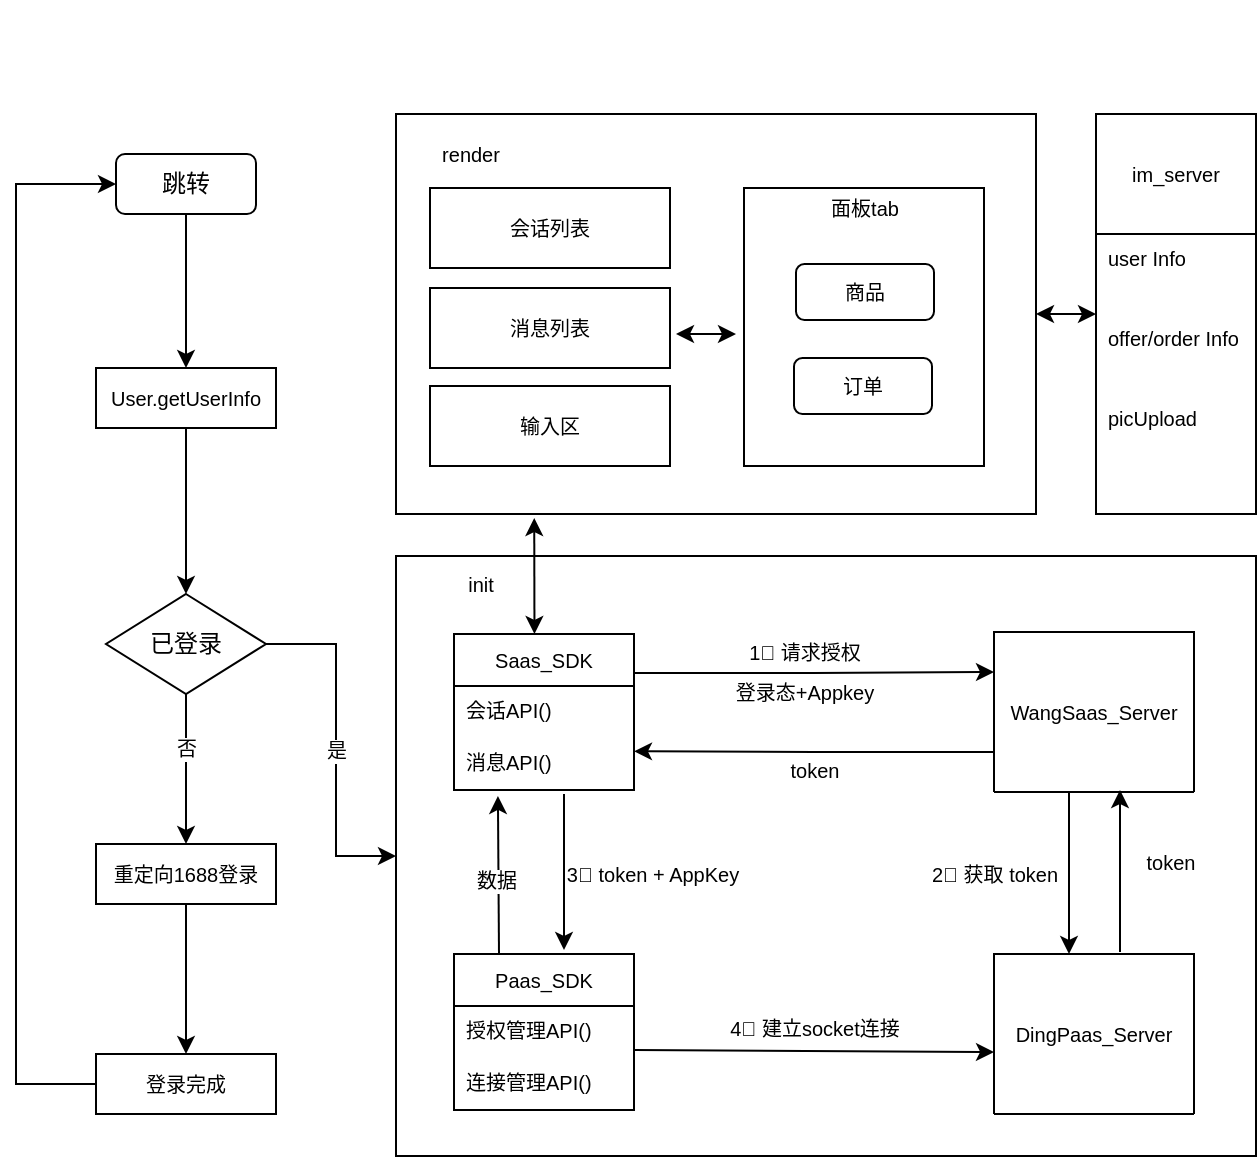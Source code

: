 <mxfile version="15.6.8" type="github">
  <diagram id="C5RBs43oDa-KdzZeNtuy" name="Page-1">
    <mxGraphModel dx="1909" dy="1843" grid="1" gridSize="10" guides="1" tooltips="1" connect="1" arrows="1" fold="1" page="1" pageScale="1" pageWidth="827" pageHeight="1169" math="0" shadow="0">
      <root>
        <mxCell id="WIyWlLk6GJQsqaUBKTNV-0" />
        <mxCell id="WIyWlLk6GJQsqaUBKTNV-1" parent="WIyWlLk6GJQsqaUBKTNV-0" />
        <mxCell id="YXzik1f7PwscXS3N-Eqh-58" value="" style="rounded=0;whiteSpace=wrap;html=1;fontFamily=Helvetica;fontSize=10;" vertex="1" parent="WIyWlLk6GJQsqaUBKTNV-1">
          <mxGeometry x="170" y="-60" width="320" height="200" as="geometry" />
        </mxCell>
        <mxCell id="YXzik1f7PwscXS3N-Eqh-54" value="" style="rounded=0;whiteSpace=wrap;html=1;fontFamily=Helvetica;fontSize=10;" vertex="1" parent="WIyWlLk6GJQsqaUBKTNV-1">
          <mxGeometry x="170" y="161" width="430" height="300" as="geometry" />
        </mxCell>
        <mxCell id="YXzik1f7PwscXS3N-Eqh-25" style="edgeStyle=orthogonalEdgeStyle;rounded=0;orthogonalLoop=1;jettySize=auto;html=1;exitX=0.5;exitY=1;exitDx=0;exitDy=0;entryX=0.5;entryY=0;entryDx=0;entryDy=0;fontSize=10;" edge="1" parent="WIyWlLk6GJQsqaUBKTNV-1" source="YXzik1f7PwscXS3N-Eqh-6" target="YXzik1f7PwscXS3N-Eqh-7">
          <mxGeometry relative="1" as="geometry" />
        </mxCell>
        <mxCell id="YXzik1f7PwscXS3N-Eqh-6" value="User.getUserInfo" style="rounded=0;whiteSpace=wrap;html=1;fontSize=10;" vertex="1" parent="WIyWlLk6GJQsqaUBKTNV-1">
          <mxGeometry x="20" y="67" width="90" height="30" as="geometry" />
        </mxCell>
        <mxCell id="YXzik1f7PwscXS3N-Eqh-12" style="edgeStyle=orthogonalEdgeStyle;rounded=0;orthogonalLoop=1;jettySize=auto;html=1;exitX=1;exitY=0.5;exitDx=0;exitDy=0;fontSize=10;entryX=0;entryY=0.5;entryDx=0;entryDy=0;" edge="1" parent="WIyWlLk6GJQsqaUBKTNV-1" source="YXzik1f7PwscXS3N-Eqh-7" target="YXzik1f7PwscXS3N-Eqh-54">
          <mxGeometry relative="1" as="geometry">
            <mxPoint x="160" y="302" as="targetPoint" />
            <Array as="points">
              <mxPoint x="140" y="205" />
              <mxPoint x="140" y="311" />
            </Array>
          </mxGeometry>
        </mxCell>
        <mxCell id="YXzik1f7PwscXS3N-Eqh-62" value="是" style="edgeLabel;html=1;align=center;verticalAlign=middle;resizable=0;points=[];fontSize=10;fontFamily=Helvetica;" vertex="1" connectable="0" parent="YXzik1f7PwscXS3N-Eqh-12">
          <mxGeometry x="-0.732" y="1" relative="1" as="geometry">
            <mxPoint x="12" y="54" as="offset" />
          </mxGeometry>
        </mxCell>
        <mxCell id="YXzik1f7PwscXS3N-Eqh-15" style="edgeStyle=orthogonalEdgeStyle;rounded=0;orthogonalLoop=1;jettySize=auto;html=1;exitX=0.5;exitY=1;exitDx=0;exitDy=0;entryX=0.5;entryY=0;entryDx=0;entryDy=0;fontSize=10;" edge="1" parent="WIyWlLk6GJQsqaUBKTNV-1" source="YXzik1f7PwscXS3N-Eqh-7" target="YXzik1f7PwscXS3N-Eqh-14">
          <mxGeometry relative="1" as="geometry" />
        </mxCell>
        <mxCell id="YXzik1f7PwscXS3N-Eqh-17" value="否" style="edgeLabel;html=1;align=center;verticalAlign=middle;resizable=0;points=[];fontSize=10;" vertex="1" connectable="0" parent="YXzik1f7PwscXS3N-Eqh-15">
          <mxGeometry x="-0.408" relative="1" as="geometry">
            <mxPoint y="5" as="offset" />
          </mxGeometry>
        </mxCell>
        <mxCell id="YXzik1f7PwscXS3N-Eqh-7" value="已登录" style="rhombus;whiteSpace=wrap;html=1;" vertex="1" parent="WIyWlLk6GJQsqaUBKTNV-1">
          <mxGeometry x="25" y="180" width="80" height="50" as="geometry" />
        </mxCell>
        <mxCell id="YXzik1f7PwscXS3N-Eqh-24" style="edgeStyle=orthogonalEdgeStyle;rounded=0;orthogonalLoop=1;jettySize=auto;html=1;exitX=0.5;exitY=1;exitDx=0;exitDy=0;entryX=0.5;entryY=0;entryDx=0;entryDy=0;fontSize=10;" edge="1" parent="WIyWlLk6GJQsqaUBKTNV-1" source="YXzik1f7PwscXS3N-Eqh-9" target="YXzik1f7PwscXS3N-Eqh-6">
          <mxGeometry relative="1" as="geometry" />
        </mxCell>
        <mxCell id="YXzik1f7PwscXS3N-Eqh-9" value="跳转" style="rounded=1;whiteSpace=wrap;html=1;" vertex="1" parent="WIyWlLk6GJQsqaUBKTNV-1">
          <mxGeometry x="30" y="-40" width="70" height="30" as="geometry" />
        </mxCell>
        <mxCell id="YXzik1f7PwscXS3N-Eqh-22" style="edgeStyle=orthogonalEdgeStyle;rounded=0;orthogonalLoop=1;jettySize=auto;html=1;exitX=0.5;exitY=1;exitDx=0;exitDy=0;entryX=0.5;entryY=0;entryDx=0;entryDy=0;fontSize=10;" edge="1" parent="WIyWlLk6GJQsqaUBKTNV-1" source="YXzik1f7PwscXS3N-Eqh-14" target="YXzik1f7PwscXS3N-Eqh-19">
          <mxGeometry relative="1" as="geometry" />
        </mxCell>
        <mxCell id="YXzik1f7PwscXS3N-Eqh-14" value="重定向1688登录" style="rounded=0;whiteSpace=wrap;html=1;fontSize=10;" vertex="1" parent="WIyWlLk6GJQsqaUBKTNV-1">
          <mxGeometry x="20" y="305" width="90" height="30" as="geometry" />
        </mxCell>
        <mxCell id="YXzik1f7PwscXS3N-Eqh-20" style="edgeStyle=orthogonalEdgeStyle;rounded=0;orthogonalLoop=1;jettySize=auto;html=1;exitX=0;exitY=0.5;exitDx=0;exitDy=0;entryX=0;entryY=0.5;entryDx=0;entryDy=0;fontSize=10;" edge="1" parent="WIyWlLk6GJQsqaUBKTNV-1" source="YXzik1f7PwscXS3N-Eqh-19" target="YXzik1f7PwscXS3N-Eqh-9">
          <mxGeometry relative="1" as="geometry">
            <Array as="points">
              <mxPoint x="-20" y="425" />
              <mxPoint x="-20" y="-25" />
            </Array>
          </mxGeometry>
        </mxCell>
        <mxCell id="YXzik1f7PwscXS3N-Eqh-19" value="登录完成" style="rounded=0;whiteSpace=wrap;html=1;fontSize=10;" vertex="1" parent="WIyWlLk6GJQsqaUBKTNV-1">
          <mxGeometry x="20" y="410" width="90" height="30" as="geometry" />
        </mxCell>
        <mxCell id="YXzik1f7PwscXS3N-Eqh-81" style="edgeStyle=none;rounded=0;orthogonalLoop=1;jettySize=auto;html=1;exitX=0.25;exitY=0;exitDx=0;exitDy=0;entryX=0.244;entryY=1.115;entryDx=0;entryDy=0;entryPerimeter=0;fontFamily=Helvetica;fontSize=10;" edge="1" parent="WIyWlLk6GJQsqaUBKTNV-1" source="YXzik1f7PwscXS3N-Eqh-27" target="YXzik1f7PwscXS3N-Eqh-36">
          <mxGeometry relative="1" as="geometry" />
        </mxCell>
        <mxCell id="YXzik1f7PwscXS3N-Eqh-82" value="数据" style="edgeLabel;html=1;align=center;verticalAlign=middle;resizable=0;points=[];fontSize=10;fontFamily=Helvetica;" vertex="1" connectable="0" parent="YXzik1f7PwscXS3N-Eqh-81">
          <mxGeometry x="-0.063" y="1" relative="1" as="geometry">
            <mxPoint as="offset" />
          </mxGeometry>
        </mxCell>
        <mxCell id="YXzik1f7PwscXS3N-Eqh-27" value="Paas_SDK" style="swimlane;fontStyle=0;childLayout=stackLayout;horizontal=1;startSize=26;fillColor=none;horizontalStack=0;resizeParent=1;resizeParentMax=0;resizeLast=0;collapsible=1;marginBottom=0;fontSize=10;" vertex="1" parent="WIyWlLk6GJQsqaUBKTNV-1">
          <mxGeometry x="199" y="360" width="90" height="78" as="geometry">
            <mxRectangle x="150" y="360" width="50" height="26" as="alternateBounds" />
          </mxGeometry>
        </mxCell>
        <mxCell id="YXzik1f7PwscXS3N-Eqh-28" value="授权管理API()" style="text;strokeColor=none;fillColor=none;align=left;verticalAlign=top;spacingLeft=4;spacingRight=4;overflow=hidden;rotatable=0;points=[[0,0.5],[1,0.5]];portConstraint=eastwest;fontSize=10;" vertex="1" parent="YXzik1f7PwscXS3N-Eqh-27">
          <mxGeometry y="26" width="90" height="26" as="geometry" />
        </mxCell>
        <mxCell id="YXzik1f7PwscXS3N-Eqh-29" value="连接管理API()" style="text;strokeColor=none;fillColor=none;align=left;verticalAlign=top;spacingLeft=4;spacingRight=4;overflow=hidden;rotatable=0;points=[[0,0.5],[1,0.5]];portConstraint=eastwest;fontSize=10;" vertex="1" parent="YXzik1f7PwscXS3N-Eqh-27">
          <mxGeometry y="52" width="90" height="26" as="geometry" />
        </mxCell>
        <mxCell id="YXzik1f7PwscXS3N-Eqh-44" style="edgeStyle=orthogonalEdgeStyle;rounded=0;orthogonalLoop=1;jettySize=auto;html=1;exitX=0.75;exitY=0;exitDx=0;exitDy=0;entryX=0.75;entryY=1;entryDx=0;entryDy=0;fontFamily=Helvetica;fontSize=10;" edge="1" parent="WIyWlLk6GJQsqaUBKTNV-1">
          <mxGeometry relative="1" as="geometry">
            <mxPoint x="532" y="359" as="sourcePoint" />
            <mxPoint x="532" y="278" as="targetPoint" />
          </mxGeometry>
        </mxCell>
        <mxCell id="YXzik1f7PwscXS3N-Eqh-31" value="DingPaas_Server" style="swimlane;fontStyle=0;childLayout=stackLayout;horizontal=1;startSize=80;fillColor=none;horizontalStack=0;resizeParent=1;resizeParentMax=0;resizeLast=0;collapsible=1;marginBottom=0;fontSize=10;" vertex="1" parent="WIyWlLk6GJQsqaUBKTNV-1">
          <mxGeometry x="469" y="360" width="100" height="80" as="geometry">
            <mxRectangle x="150" y="360" width="50" height="26" as="alternateBounds" />
          </mxGeometry>
        </mxCell>
        <mxCell id="YXzik1f7PwscXS3N-Eqh-39" style="edgeStyle=orthogonalEdgeStyle;rounded=0;orthogonalLoop=1;jettySize=auto;html=1;exitX=1;exitY=0.25;exitDx=0;exitDy=0;entryX=0;entryY=0.25;entryDx=0;entryDy=0;fontSize=10;" edge="1" parent="WIyWlLk6GJQsqaUBKTNV-1" source="YXzik1f7PwscXS3N-Eqh-34" target="YXzik1f7PwscXS3N-Eqh-37">
          <mxGeometry relative="1" as="geometry" />
        </mxCell>
        <mxCell id="YXzik1f7PwscXS3N-Eqh-34" value="Saas_SDK" style="swimlane;fontStyle=0;childLayout=stackLayout;horizontal=1;startSize=26;fillColor=none;horizontalStack=0;resizeParent=1;resizeParentMax=0;resizeLast=0;collapsible=1;marginBottom=0;fontSize=10;" vertex="1" parent="WIyWlLk6GJQsqaUBKTNV-1">
          <mxGeometry x="199" y="200" width="90" height="78" as="geometry">
            <mxRectangle x="150" y="360" width="50" height="26" as="alternateBounds" />
          </mxGeometry>
        </mxCell>
        <mxCell id="YXzik1f7PwscXS3N-Eqh-35" value="会话API()" style="text;strokeColor=none;fillColor=none;align=left;verticalAlign=top;spacingLeft=4;spacingRight=4;overflow=hidden;rotatable=0;points=[[0,0.5],[1,0.5]];portConstraint=eastwest;fontSize=10;" vertex="1" parent="YXzik1f7PwscXS3N-Eqh-34">
          <mxGeometry y="26" width="90" height="26" as="geometry" />
        </mxCell>
        <mxCell id="YXzik1f7PwscXS3N-Eqh-36" value="消息API()&#xa;" style="text;strokeColor=none;fillColor=none;align=left;verticalAlign=top;spacingLeft=4;spacingRight=4;overflow=hidden;rotatable=0;points=[[0,0.5],[1,0.5]];portConstraint=eastwest;fontSize=10;" vertex="1" parent="YXzik1f7PwscXS3N-Eqh-34">
          <mxGeometry y="52" width="90" height="26" as="geometry" />
        </mxCell>
        <mxCell id="YXzik1f7PwscXS3N-Eqh-42" style="edgeStyle=orthogonalEdgeStyle;rounded=0;orthogonalLoop=1;jettySize=auto;html=1;exitX=0.25;exitY=1;exitDx=0;exitDy=0;entryX=0.25;entryY=0;entryDx=0;entryDy=0;fontSize=10;" edge="1" parent="WIyWlLk6GJQsqaUBKTNV-1">
          <mxGeometry relative="1" as="geometry">
            <mxPoint x="506.5" y="279" as="sourcePoint" />
            <mxPoint x="506.5" y="360" as="targetPoint" />
          </mxGeometry>
        </mxCell>
        <mxCell id="YXzik1f7PwscXS3N-Eqh-46" style="edgeStyle=orthogonalEdgeStyle;rounded=0;orthogonalLoop=1;jettySize=auto;html=1;exitX=0;exitY=0.75;exitDx=0;exitDy=0;entryX=1;entryY=0.256;entryDx=0;entryDy=0;entryPerimeter=0;fontFamily=Helvetica;fontSize=10;" edge="1" parent="WIyWlLk6GJQsqaUBKTNV-1" source="YXzik1f7PwscXS3N-Eqh-37" target="YXzik1f7PwscXS3N-Eqh-36">
          <mxGeometry relative="1" as="geometry" />
        </mxCell>
        <mxCell id="YXzik1f7PwscXS3N-Eqh-37" value="WangSaas_Server" style="swimlane;fontStyle=0;childLayout=stackLayout;horizontal=1;startSize=80;fillColor=none;horizontalStack=0;resizeParent=1;resizeParentMax=0;resizeLast=0;collapsible=1;marginBottom=0;fontSize=10;" vertex="1" parent="WIyWlLk6GJQsqaUBKTNV-1">
          <mxGeometry x="469" y="199" width="100" height="80" as="geometry">
            <mxRectangle x="440" y="199" width="50" height="26" as="alternateBounds" />
          </mxGeometry>
        </mxCell>
        <mxCell id="YXzik1f7PwscXS3N-Eqh-40" value="1⃣️ 请求授权" style="text;html=1;align=center;verticalAlign=middle;resizable=0;points=[];autosize=1;strokeColor=none;fillColor=none;fontSize=10;" vertex="1" parent="WIyWlLk6GJQsqaUBKTNV-1">
          <mxGeometry x="339" y="199" width="70" height="20" as="geometry" />
        </mxCell>
        <mxCell id="YXzik1f7PwscXS3N-Eqh-41" value="登录态+Appkey" style="text;html=1;align=center;verticalAlign=middle;resizable=0;points=[];autosize=1;strokeColor=none;fillColor=none;fontSize=10;" vertex="1" parent="WIyWlLk6GJQsqaUBKTNV-1">
          <mxGeometry x="334" y="219" width="80" height="20" as="geometry" />
        </mxCell>
        <mxCell id="YXzik1f7PwscXS3N-Eqh-43" value="2⃣️ 获取 token" style="text;html=1;align=center;verticalAlign=middle;resizable=0;points=[];autosize=1;strokeColor=none;fillColor=none;fontSize=10;" vertex="1" parent="WIyWlLk6GJQsqaUBKTNV-1">
          <mxGeometry x="429" y="310" width="80" height="20" as="geometry" />
        </mxCell>
        <mxCell id="YXzik1f7PwscXS3N-Eqh-45" value="token&lt;br&gt;" style="text;html=1;align=center;verticalAlign=middle;resizable=0;points=[];autosize=1;strokeColor=none;fillColor=none;fontSize=10;fontFamily=Helvetica;" vertex="1" parent="WIyWlLk6GJQsqaUBKTNV-1">
          <mxGeometry x="537" y="304" width="40" height="20" as="geometry" />
        </mxCell>
        <mxCell id="YXzik1f7PwscXS3N-Eqh-47" value="token&lt;br&gt;" style="text;html=1;align=center;verticalAlign=middle;resizable=0;points=[];autosize=1;strokeColor=none;fillColor=none;fontSize=10;fontFamily=Helvetica;" vertex="1" parent="WIyWlLk6GJQsqaUBKTNV-1">
          <mxGeometry x="359" y="258" width="40" height="20" as="geometry" />
        </mxCell>
        <mxCell id="YXzik1f7PwscXS3N-Eqh-49" value="" style="edgeStyle=elbowEdgeStyle;elbow=vertical;endArrow=classic;html=1;rounded=0;fontFamily=Helvetica;fontSize=10;" edge="1" parent="WIyWlLk6GJQsqaUBKTNV-1">
          <mxGeometry width="50" height="50" relative="1" as="geometry">
            <mxPoint x="254" y="280" as="sourcePoint" />
            <mxPoint x="254" y="358" as="targetPoint" />
          </mxGeometry>
        </mxCell>
        <mxCell id="YXzik1f7PwscXS3N-Eqh-50" value="3⃣️ token + AppKey" style="text;html=1;align=center;verticalAlign=middle;resizable=0;points=[];autosize=1;strokeColor=none;fillColor=none;fontSize=10;fontFamily=Helvetica;" vertex="1" parent="WIyWlLk6GJQsqaUBKTNV-1">
          <mxGeometry x="248" y="310" width="100" height="20" as="geometry" />
        </mxCell>
        <mxCell id="YXzik1f7PwscXS3N-Eqh-51" style="edgeStyle=none;rounded=0;orthogonalLoop=1;jettySize=auto;html=1;exitX=1;exitY=0.5;exitDx=0;exitDy=0;entryX=0;entryY=0.5;entryDx=0;entryDy=0;fontFamily=Helvetica;fontSize=10;" edge="1" parent="WIyWlLk6GJQsqaUBKTNV-1">
          <mxGeometry relative="1" as="geometry">
            <mxPoint x="289" y="408" as="sourcePoint" />
            <mxPoint x="469" y="409" as="targetPoint" />
          </mxGeometry>
        </mxCell>
        <mxCell id="YXzik1f7PwscXS3N-Eqh-52" value="4⃣️ 建立socket连接" style="text;html=1;align=center;verticalAlign=middle;resizable=0;points=[];autosize=1;strokeColor=none;fillColor=none;fontSize=10;fontFamily=Helvetica;" vertex="1" parent="WIyWlLk6GJQsqaUBKTNV-1">
          <mxGeometry x="329" y="387" width="100" height="20" as="geometry" />
        </mxCell>
        <mxCell id="YXzik1f7PwscXS3N-Eqh-55" value="init" style="text;html=1;align=center;verticalAlign=middle;resizable=0;points=[];autosize=1;strokeColor=none;fillColor=none;fontSize=10;fontFamily=Helvetica;" vertex="1" parent="WIyWlLk6GJQsqaUBKTNV-1">
          <mxGeometry x="197" y="165" width="30" height="20" as="geometry" />
        </mxCell>
        <mxCell id="YXzik1f7PwscXS3N-Eqh-56" value="会话列表" style="rounded=0;whiteSpace=wrap;html=1;fontFamily=Helvetica;fontSize=10;" vertex="1" parent="WIyWlLk6GJQsqaUBKTNV-1">
          <mxGeometry x="187" y="-23" width="120" height="40" as="geometry" />
        </mxCell>
        <mxCell id="YXzik1f7PwscXS3N-Eqh-57" value="消息列表" style="rounded=0;whiteSpace=wrap;html=1;fontFamily=Helvetica;fontSize=10;" vertex="1" parent="WIyWlLk6GJQsqaUBKTNV-1">
          <mxGeometry x="187" y="27" width="120" height="40" as="geometry" />
        </mxCell>
        <mxCell id="YXzik1f7PwscXS3N-Eqh-59" style="edgeStyle=none;rounded=0;orthogonalLoop=1;jettySize=auto;html=1;exitX=0.5;exitY=0;exitDx=0;exitDy=0;fontFamily=Helvetica;fontSize=10;" edge="1" parent="WIyWlLk6GJQsqaUBKTNV-1">
          <mxGeometry relative="1" as="geometry">
            <mxPoint x="391" y="-109" as="sourcePoint" />
            <mxPoint x="391" y="-109" as="targetPoint" />
          </mxGeometry>
        </mxCell>
        <mxCell id="YXzik1f7PwscXS3N-Eqh-60" value="render" style="text;html=1;align=center;verticalAlign=middle;resizable=0;points=[];autosize=1;strokeColor=none;fillColor=none;fontSize=10;fontFamily=Helvetica;" vertex="1" parent="WIyWlLk6GJQsqaUBKTNV-1">
          <mxGeometry x="187" y="-50" width="40" height="20" as="geometry" />
        </mxCell>
        <mxCell id="YXzik1f7PwscXS3N-Eqh-61" value="输入区" style="rounded=0;whiteSpace=wrap;html=1;fontFamily=Helvetica;fontSize=10;" vertex="1" parent="WIyWlLk6GJQsqaUBKTNV-1">
          <mxGeometry x="187" y="76" width="120" height="40" as="geometry" />
        </mxCell>
        <mxCell id="YXzik1f7PwscXS3N-Eqh-64" value="" style="rounded=0;whiteSpace=wrap;html=1;fontFamily=Helvetica;fontSize=10;" vertex="1" parent="WIyWlLk6GJQsqaUBKTNV-1">
          <mxGeometry x="344" y="-23" width="120" height="139" as="geometry" />
        </mxCell>
        <mxCell id="YXzik1f7PwscXS3N-Eqh-66" value="商品" style="rounded=1;whiteSpace=wrap;html=1;fontFamily=Helvetica;fontSize=10;" vertex="1" parent="WIyWlLk6GJQsqaUBKTNV-1">
          <mxGeometry x="370" y="15" width="69" height="28" as="geometry" />
        </mxCell>
        <mxCell id="YXzik1f7PwscXS3N-Eqh-67" value="订单" style="rounded=1;whiteSpace=wrap;html=1;fontFamily=Helvetica;fontSize=10;" vertex="1" parent="WIyWlLk6GJQsqaUBKTNV-1">
          <mxGeometry x="369" y="62" width="69" height="28" as="geometry" />
        </mxCell>
        <mxCell id="YXzik1f7PwscXS3N-Eqh-68" value="面板tab" style="text;html=1;align=center;verticalAlign=middle;resizable=0;points=[];autosize=1;strokeColor=none;fillColor=none;fontSize=10;fontFamily=Helvetica;" vertex="1" parent="WIyWlLk6GJQsqaUBKTNV-1">
          <mxGeometry x="378.5" y="-23" width="50" height="20" as="geometry" />
        </mxCell>
        <mxCell id="YXzik1f7PwscXS3N-Eqh-69" value="" style="endArrow=classic;startArrow=classic;html=1;rounded=0;fontFamily=Helvetica;fontSize=10;" edge="1" parent="WIyWlLk6GJQsqaUBKTNV-1">
          <mxGeometry width="50" height="50" relative="1" as="geometry">
            <mxPoint x="310" y="50" as="sourcePoint" />
            <mxPoint x="340" y="50" as="targetPoint" />
          </mxGeometry>
        </mxCell>
        <mxCell id="YXzik1f7PwscXS3N-Eqh-71" value="im_server" style="swimlane;fontStyle=0;childLayout=stackLayout;horizontal=1;startSize=60;fillColor=none;horizontalStack=0;resizeParent=1;resizeParentMax=0;resizeLast=0;collapsible=1;marginBottom=0;fontFamily=Helvetica;fontSize=10;" vertex="1" parent="WIyWlLk6GJQsqaUBKTNV-1">
          <mxGeometry x="520" y="-60" width="80" height="200" as="geometry" />
        </mxCell>
        <mxCell id="YXzik1f7PwscXS3N-Eqh-72" value="user Info" style="text;strokeColor=none;fillColor=none;align=left;verticalAlign=top;spacingLeft=4;spacingRight=4;overflow=hidden;rotatable=0;points=[[0,0.5],[1,0.5]];portConstraint=eastwest;fontFamily=Helvetica;fontSize=10;" vertex="1" parent="YXzik1f7PwscXS3N-Eqh-71">
          <mxGeometry y="60" width="80" height="40" as="geometry" />
        </mxCell>
        <mxCell id="YXzik1f7PwscXS3N-Eqh-73" value="offer/order Info" style="text;strokeColor=none;fillColor=none;align=left;verticalAlign=top;spacingLeft=4;spacingRight=4;overflow=hidden;rotatable=0;points=[[0,0.5],[1,0.5]];portConstraint=eastwest;fontFamily=Helvetica;fontSize=10;" vertex="1" parent="YXzik1f7PwscXS3N-Eqh-71">
          <mxGeometry y="100" width="80" height="40" as="geometry" />
        </mxCell>
        <mxCell id="YXzik1f7PwscXS3N-Eqh-74" value="picUpload" style="text;strokeColor=none;fillColor=none;align=left;verticalAlign=top;spacingLeft=4;spacingRight=4;overflow=hidden;rotatable=0;points=[[0,0.5],[1,0.5]];portConstraint=eastwest;fontFamily=Helvetica;fontSize=10;" vertex="1" parent="YXzik1f7PwscXS3N-Eqh-71">
          <mxGeometry y="140" width="80" height="60" as="geometry" />
        </mxCell>
        <mxCell id="YXzik1f7PwscXS3N-Eqh-77" value="" style="endArrow=classic;startArrow=classic;html=1;rounded=0;fontFamily=Helvetica;fontSize=10;entryX=0.216;entryY=1.01;entryDx=0;entryDy=0;entryPerimeter=0;exitX=0.161;exitY=0.13;exitDx=0;exitDy=0;exitPerimeter=0;" edge="1" parent="WIyWlLk6GJQsqaUBKTNV-1" source="YXzik1f7PwscXS3N-Eqh-54" target="YXzik1f7PwscXS3N-Eqh-58">
          <mxGeometry width="50" height="50" relative="1" as="geometry">
            <mxPoint x="380" y="290" as="sourcePoint" />
            <mxPoint x="430" y="240" as="targetPoint" />
          </mxGeometry>
        </mxCell>
        <mxCell id="YXzik1f7PwscXS3N-Eqh-78" value="" style="endArrow=classic;startArrow=classic;html=1;rounded=0;fontFamily=Helvetica;fontSize=10;" edge="1" parent="WIyWlLk6GJQsqaUBKTNV-1">
          <mxGeometry width="50" height="50" relative="1" as="geometry">
            <mxPoint x="490" y="40" as="sourcePoint" />
            <mxPoint x="520" y="40" as="targetPoint" />
          </mxGeometry>
        </mxCell>
      </root>
    </mxGraphModel>
  </diagram>
</mxfile>
